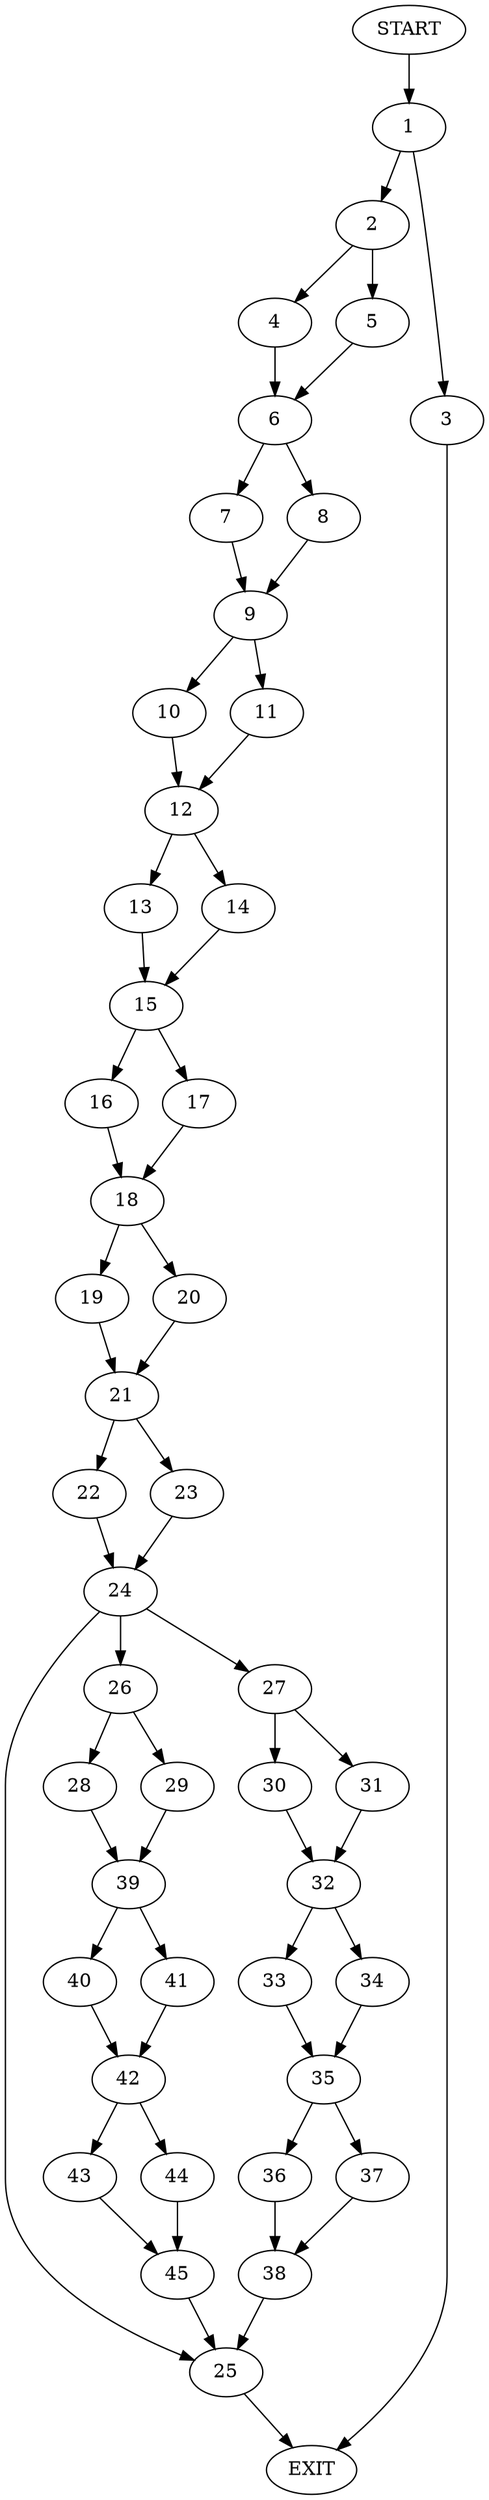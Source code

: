 digraph {
0 [label="START"]
46 [label="EXIT"]
0 -> 1
1 -> 2
1 -> 3
3 -> 46
2 -> 4
2 -> 5
4 -> 6
5 -> 6
6 -> 7
6 -> 8
7 -> 9
8 -> 9
9 -> 10
9 -> 11
11 -> 12
10 -> 12
12 -> 13
12 -> 14
14 -> 15
13 -> 15
15 -> 16
15 -> 17
17 -> 18
16 -> 18
18 -> 19
18 -> 20
19 -> 21
20 -> 21
21 -> 22
21 -> 23
22 -> 24
23 -> 24
24 -> 25
24 -> 26
24 -> 27
26 -> 28
26 -> 29
25 -> 46
27 -> 30
27 -> 31
30 -> 32
31 -> 32
32 -> 33
32 -> 34
33 -> 35
34 -> 35
35 -> 36
35 -> 37
37 -> 38
36 -> 38
38 -> 25
29 -> 39
28 -> 39
39 -> 40
39 -> 41
41 -> 42
40 -> 42
42 -> 43
42 -> 44
44 -> 45
43 -> 45
45 -> 25
}
